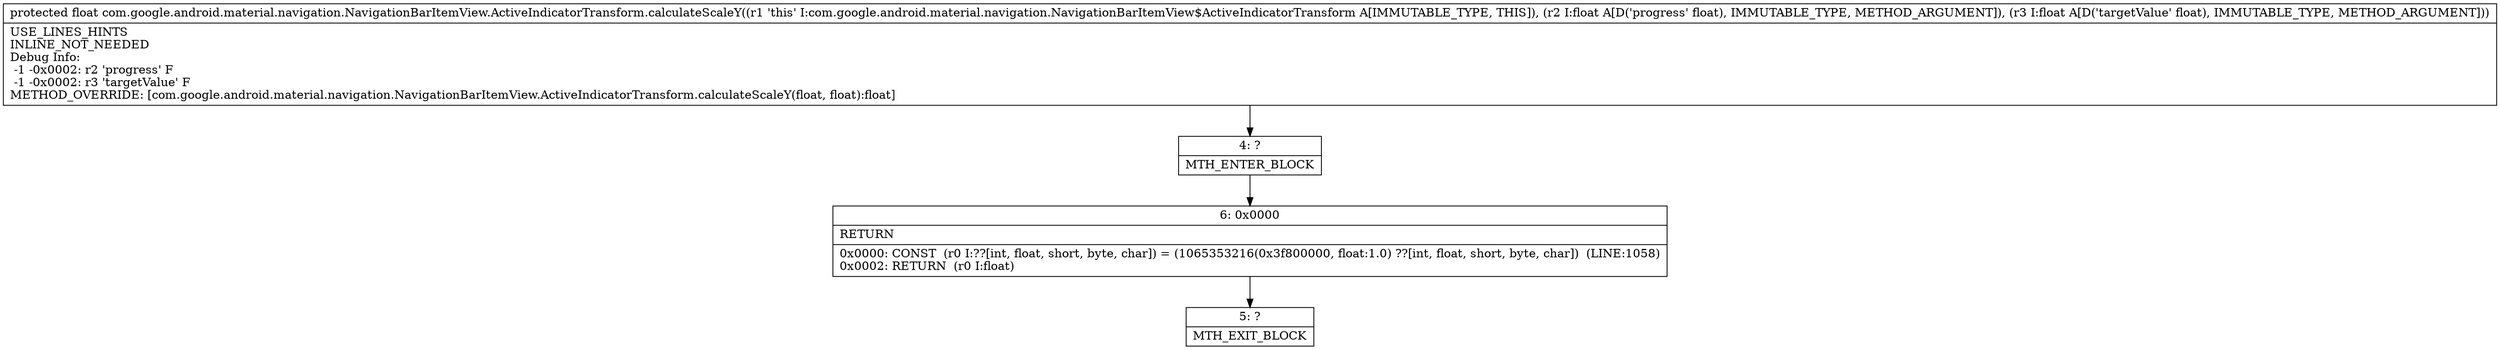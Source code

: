 digraph "CFG forcom.google.android.material.navigation.NavigationBarItemView.ActiveIndicatorTransform.calculateScaleY(FF)F" {
Node_4 [shape=record,label="{4\:\ ?|MTH_ENTER_BLOCK\l}"];
Node_6 [shape=record,label="{6\:\ 0x0000|RETURN\l|0x0000: CONST  (r0 I:??[int, float, short, byte, char]) = (1065353216(0x3f800000, float:1.0) ??[int, float, short, byte, char])  (LINE:1058)\l0x0002: RETURN  (r0 I:float) \l}"];
Node_5 [shape=record,label="{5\:\ ?|MTH_EXIT_BLOCK\l}"];
MethodNode[shape=record,label="{protected float com.google.android.material.navigation.NavigationBarItemView.ActiveIndicatorTransform.calculateScaleY((r1 'this' I:com.google.android.material.navigation.NavigationBarItemView$ActiveIndicatorTransform A[IMMUTABLE_TYPE, THIS]), (r2 I:float A[D('progress' float), IMMUTABLE_TYPE, METHOD_ARGUMENT]), (r3 I:float A[D('targetValue' float), IMMUTABLE_TYPE, METHOD_ARGUMENT]))  | USE_LINES_HINTS\lINLINE_NOT_NEEDED\lDebug Info:\l  \-1 \-0x0002: r2 'progress' F\l  \-1 \-0x0002: r3 'targetValue' F\lMETHOD_OVERRIDE: [com.google.android.material.navigation.NavigationBarItemView.ActiveIndicatorTransform.calculateScaleY(float, float):float]\l}"];
MethodNode -> Node_4;Node_4 -> Node_6;
Node_6 -> Node_5;
}

